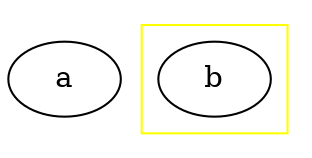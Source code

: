 digraph {
    color=blue
    a

    subgraph cluster_green {
        color=yellow
        b
    }
}
